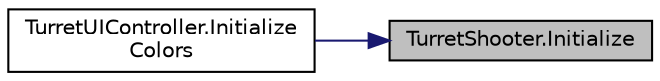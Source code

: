 digraph "TurretShooter.Initialize"
{
 // INTERACTIVE_SVG=YES
 // LATEX_PDF_SIZE
  bgcolor="transparent";
  edge [fontname="Helvetica",fontsize="10",labelfontname="Helvetica",labelfontsize="10"];
  node [fontname="Helvetica",fontsize="10",shape=record];
  rankdir="RL";
  Node1 [label="TurretShooter.Initialize",height=0.2,width=0.4,color="black", fillcolor="grey75", style="filled", fontcolor="black",tooltip="This method initializes the turret script."];
  Node1 -> Node2 [dir="back",color="midnightblue",fontsize="10",style="solid",fontname="Helvetica"];
  Node2 [label="TurretUIController.Initialize\lColors",height=0.2,width=0.4,color="black",URL="$class_turret_u_i_controller.html#a33612c1e7e2da071dd41cc5ac4ad01be",tooltip=" "];
}
